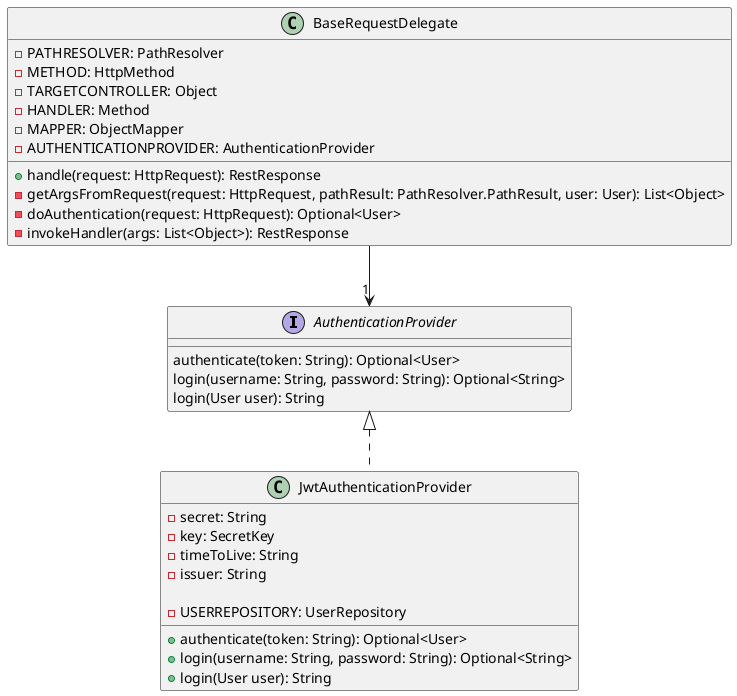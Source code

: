 @startuml

interface AuthenticationProvider {

  authenticate(token: String): Optional<User>
  login(username: String, password: String): Optional<String>
  login(User user): String

}

class JwtAuthenticationProvider implements AuthenticationProvider {

  - secret: String
  - key: SecretKey
  - timeToLive: String
  - issuer: String

  - USERREPOSITORY: UserRepository

  + authenticate(token: String): Optional<User>
  + login(username: String, password: String): Optional<String>
  + login(User user): String

}

class BaseRequestDelegate {

  - PATHRESOLVER: PathResolver
  - METHOD: HttpMethod
  - TARGETCONTROLLER: Object
  - HANDLER: Method
  - MAPPER: ObjectMapper
  - AUTHENTICATIONPROVIDER: AuthenticationProvider

  + handle(request: HttpRequest): RestResponse
  - getArgsFromRequest(request: HttpRequest, pathResult: PathResolver.PathResult, user: User): List<Object>
  - doAuthentication(request: HttpRequest): Optional<User>
  - invokeHandler(args: List<Object>): RestResponse

}

BaseRequestDelegate --> "1" AuthenticationProvider

@enduml